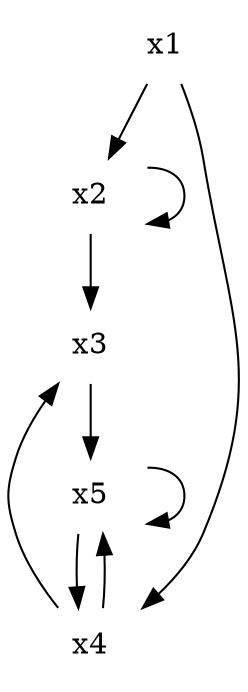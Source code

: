 digraph mygraph{
 node [shape=plaintext]
x1->x2
x1->x4
x2->x2
x2->x3
x3->x5
x4->x3
x4->x5
x5->x4
x5->x5
}